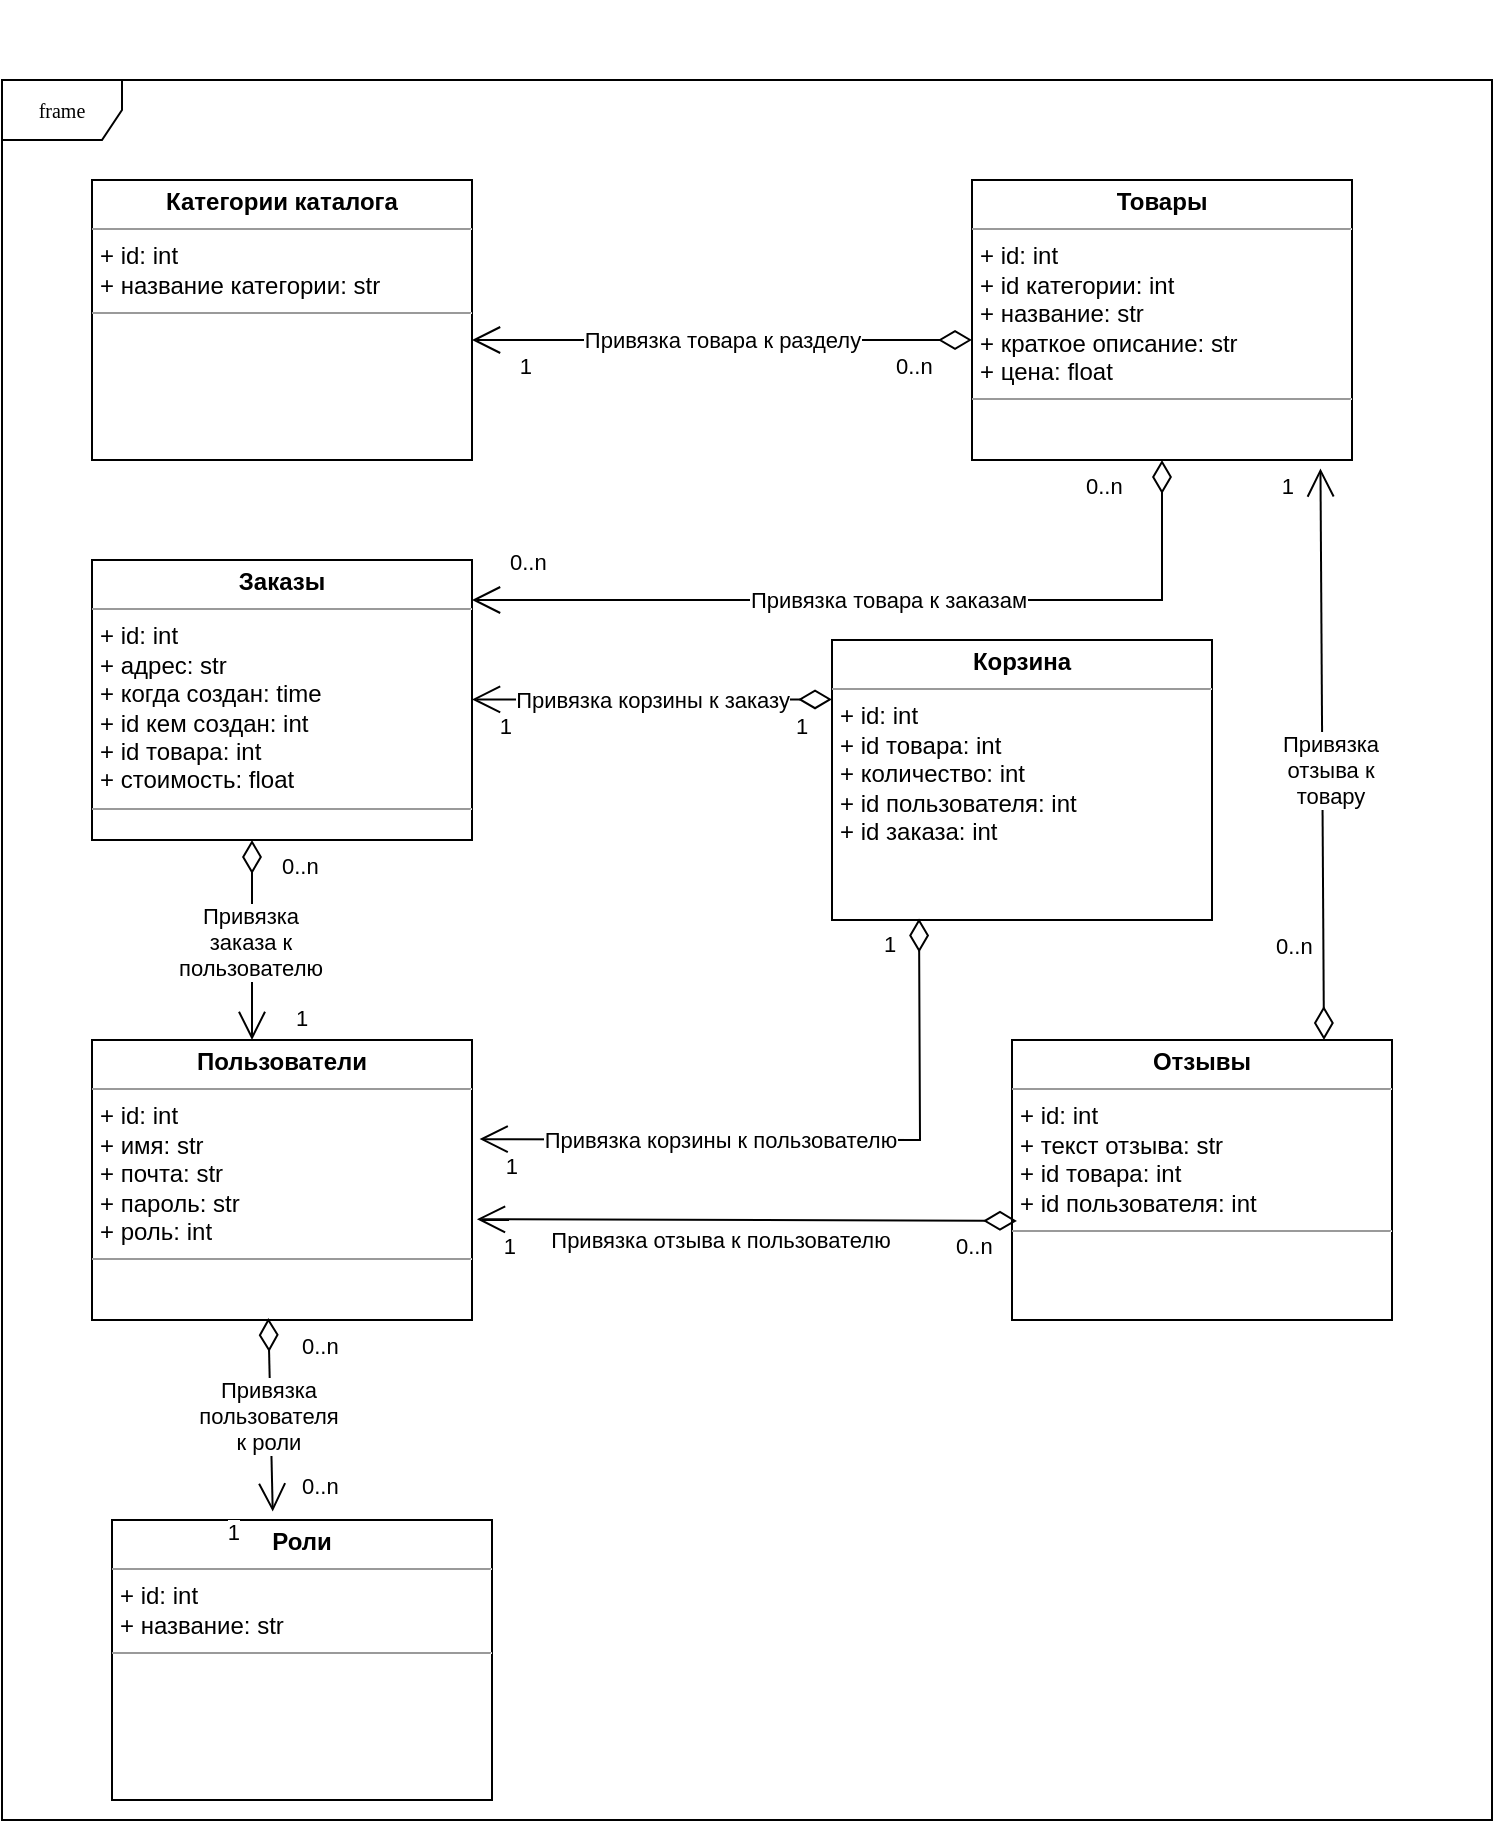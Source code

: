 <mxfile version="21.3.2" type="github">
  <diagram name="Page-1" id="c4acf3e9-155e-7222-9cf6-157b1a14988f">
    <mxGraphModel dx="1687" dy="1999" grid="1" gridSize="10" guides="1" tooltips="1" connect="1" arrows="1" fold="1" page="1" pageScale="1" pageWidth="850" pageHeight="1100" background="none" math="0" shadow="0">
      <root>
        <mxCell id="0" />
        <mxCell id="1" parent="0" />
        <mxCell id="17acba5748e5396b-1" value="frame" style="shape=umlFrame;whiteSpace=wrap;html=1;rounded=0;shadow=0;comic=0;labelBackgroundColor=none;strokeWidth=1;fontFamily=Verdana;fontSize=10;align=center;" parent="1" vertex="1">
          <mxGeometry x="15" y="30" width="745" height="870" as="geometry" />
        </mxCell>
        <mxCell id="5d2195bd80daf111-11" value="&lt;p style=&quot;margin:0px;margin-top:4px;text-align:center;&quot;&gt;&lt;b&gt;Роли&lt;/b&gt;&lt;/p&gt;&lt;hr size=&quot;1&quot;&gt;&lt;p style=&quot;margin:0px;margin-left:4px;&quot;&gt;+&amp;nbsp;id: int&lt;br&gt;+ название: str&lt;/p&gt;&lt;hr size=&quot;1&quot;&gt;&lt;p style=&quot;margin:0px;margin-left:4px;&quot;&gt;&lt;br&gt;&lt;/p&gt;" style="verticalAlign=top;align=left;overflow=fill;fontSize=12;fontFamily=Helvetica;html=1;rounded=0;shadow=0;comic=0;labelBackgroundColor=none;strokeWidth=1" parent="1" vertex="1">
          <mxGeometry x="70" y="750" width="190" height="140" as="geometry" />
        </mxCell>
        <mxCell id="5d2195bd80daf111-12" value="&lt;p style=&quot;margin:0px;margin-top:4px;text-align:center;&quot;&gt;&lt;b&gt;Отзывы&lt;/b&gt;&lt;/p&gt;&lt;hr size=&quot;1&quot;&gt;&lt;p style=&quot;margin:0px;margin-left:4px;&quot;&gt;+&amp;nbsp;id: int&lt;br&gt;+ текст отзыва: str&lt;/p&gt;&lt;p style=&quot;margin:0px;margin-left:4px;&quot;&gt;+ id товара: int&lt;/p&gt;&lt;p style=&quot;margin:0px;margin-left:4px;&quot;&gt;+ id пользователя: int&lt;/p&gt;&lt;hr size=&quot;1&quot;&gt;&lt;p style=&quot;margin:0px;margin-left:4px;&quot;&gt;&lt;br&gt;&lt;/p&gt;" style="verticalAlign=top;align=left;overflow=fill;fontSize=12;fontFamily=Helvetica;html=1;rounded=0;shadow=0;comic=0;labelBackgroundColor=none;strokeWidth=1" parent="1" vertex="1">
          <mxGeometry x="520" y="510" width="190" height="140" as="geometry" />
        </mxCell>
        <mxCell id="5d2195bd80daf111-15" value="&lt;p style=&quot;margin:0px;margin-top:4px;text-align:center;&quot;&gt;&lt;b style=&quot;background-color: initial;&quot;&gt;Корзина&lt;/b&gt;&lt;br&gt;&lt;/p&gt;&lt;hr size=&quot;1&quot;&gt;&lt;p style=&quot;margin:0px;margin-left:4px;&quot;&gt;+&amp;nbsp;&lt;span style=&quot;background-color: initial;&quot;&gt;id: int&lt;/span&gt;&lt;/p&gt;&lt;p style=&quot;margin:0px;margin-left:4px;&quot;&gt;+&amp;nbsp;id товара: int&lt;/p&gt;&lt;p style=&quot;margin:0px;margin-left:4px;&quot;&gt;+ количество: int&lt;/p&gt;&lt;p style=&quot;margin:0px;margin-left:4px;&quot;&gt;+ id пользователя: int&lt;/p&gt;&lt;p style=&quot;margin:0px;margin-left:4px;&quot;&gt;+ id заказа: int&lt;/p&gt;" style="verticalAlign=top;align=left;overflow=fill;fontSize=12;fontFamily=Helvetica;html=1;rounded=0;shadow=0;comic=0;labelBackgroundColor=none;strokeWidth=1" parent="1" vertex="1">
          <mxGeometry x="430" y="310" width="190" height="140" as="geometry" />
        </mxCell>
        <mxCell id="5d2195bd80daf111-18" value="&lt;p style=&quot;margin:0px;margin-top:4px;text-align:center;&quot;&gt;&lt;b style=&quot;background-color: initial;&quot;&gt;Категории каталога&lt;/b&gt;&lt;br&gt;&lt;/p&gt;&lt;hr size=&quot;1&quot;&gt;&lt;p style=&quot;margin:0px;margin-left:4px;&quot;&gt;+&amp;nbsp;id: int&lt;br&gt;+ название категории: str&lt;/p&gt;&lt;hr size=&quot;1&quot;&gt;&lt;p style=&quot;margin:0px;margin-left:4px;&quot;&gt;&lt;br&gt;&lt;/p&gt;" style="verticalAlign=top;align=left;overflow=fill;fontSize=12;fontFamily=Helvetica;html=1;rounded=0;shadow=0;comic=0;labelBackgroundColor=none;strokeWidth=1" parent="1" vertex="1">
          <mxGeometry x="60" y="80" width="190" height="140" as="geometry" />
        </mxCell>
        <mxCell id="5d2195bd80daf111-19" value="&lt;p style=&quot;margin:0px;margin-top:4px;text-align:center;&quot;&gt;&lt;b style=&quot;background-color: initial;&quot;&gt;Заказы&lt;/b&gt;&lt;br&gt;&lt;/p&gt;&lt;hr size=&quot;1&quot;&gt;&lt;p style=&quot;margin:0px;margin-left:4px;&quot;&gt;+&amp;nbsp;id: int&lt;br&gt;+ адрес: str&lt;/p&gt;&lt;p style=&quot;margin:0px;margin-left:4px;&quot;&gt;+ когда создан: time&lt;br&gt;&lt;/p&gt;&lt;p style=&quot;margin:0px;margin-left:4px;&quot;&gt;+ id кем создан: int&lt;br&gt;&lt;/p&gt;&lt;p style=&quot;margin:0px;margin-left:4px;&quot;&gt;+ id товара: int&lt;/p&gt;&lt;p style=&quot;margin:0px;margin-left:4px;&quot;&gt;+ стоимость: float&lt;/p&gt;&lt;hr size=&quot;1&quot;&gt;&lt;p style=&quot;margin:0px;margin-left:4px;&quot;&gt;&lt;br&gt;&lt;/p&gt;" style="verticalAlign=top;align=left;overflow=fill;fontSize=12;fontFamily=Helvetica;html=1;rounded=0;shadow=0;comic=0;labelBackgroundColor=none;strokeWidth=1" parent="1" vertex="1">
          <mxGeometry x="60" y="270" width="190" height="140" as="geometry" />
        </mxCell>
        <mxCell id="5d2195bd80daf111-20" value="&lt;p style=&quot;margin:0px;margin-top:4px;text-align:center;&quot;&gt;&lt;b&gt;Пользователи&lt;/b&gt;&lt;br&gt;&lt;/p&gt;&lt;hr size=&quot;1&quot;&gt;&lt;p style=&quot;margin:0px;margin-left:4px;&quot;&gt;+&amp;nbsp;id: int&lt;br&gt;+ имя: str&lt;/p&gt;&lt;p style=&quot;margin:0px;margin-left:4px;&quot;&gt;+ почта: str&lt;/p&gt;&lt;p style=&quot;margin:0px;margin-left:4px;&quot;&gt;+ пароль: str&lt;/p&gt;&lt;p style=&quot;margin:0px;margin-left:4px;&quot;&gt;+ роль: int&lt;/p&gt;&lt;hr size=&quot;1&quot;&gt;&lt;p style=&quot;margin:0px;margin-left:4px;&quot;&gt;&lt;br&gt;&lt;/p&gt;" style="verticalAlign=top;align=left;overflow=fill;fontSize=12;fontFamily=Helvetica;html=1;rounded=0;shadow=0;comic=0;labelBackgroundColor=none;strokeWidth=1" parent="1" vertex="1">
          <mxGeometry x="60" y="510" width="190" height="140" as="geometry" />
        </mxCell>
        <mxCell id="ZLPpTRF_l30Y9vs9hJlt-1" value="&lt;p style=&quot;margin:0px;margin-top:4px;text-align:center;&quot;&gt;&lt;b style=&quot;background-color: initial;&quot;&gt;Товары&lt;/b&gt;&lt;br&gt;&lt;/p&gt;&lt;hr size=&quot;1&quot;&gt;&lt;p style=&quot;margin:0px;margin-left:4px;&quot;&gt;+&amp;nbsp;id: int&lt;/p&gt;&lt;p style=&quot;margin:0px;margin-left:4px;&quot;&gt;+ id категории: int&lt;br&gt;+ название: str&lt;/p&gt;&lt;p style=&quot;margin:0px;margin-left:4px;&quot;&gt;+ краткое описание: str&lt;/p&gt;&lt;p style=&quot;margin:0px;margin-left:4px;&quot;&gt;+ цена: float&lt;/p&gt;&lt;hr size=&quot;1&quot;&gt;&lt;p style=&quot;margin:0px;margin-left:4px;&quot;&gt;&lt;br&gt;&lt;/p&gt;" style="verticalAlign=top;align=left;overflow=fill;fontSize=12;fontFamily=Helvetica;html=1;rounded=0;shadow=0;comic=0;labelBackgroundColor=none;strokeWidth=1" vertex="1" parent="1">
          <mxGeometry x="500" y="80" width="190" height="140" as="geometry" />
        </mxCell>
        <mxCell id="ZLPpTRF_l30Y9vs9hJlt-8" value="Привязка товара к разделу" style="endArrow=open;html=1;endSize=12;startArrow=diamondThin;startSize=14;startFill=0;edgeStyle=orthogonalEdgeStyle;rounded=0;" edge="1" parent="1" source="ZLPpTRF_l30Y9vs9hJlt-1" target="5d2195bd80daf111-18">
          <mxGeometry relative="1" as="geometry">
            <mxPoint x="500" y="170" as="sourcePoint" />
            <mxPoint x="340" y="170" as="targetPoint" />
            <Array as="points">
              <mxPoint x="430" y="160" />
              <mxPoint x="430" y="160" />
            </Array>
          </mxGeometry>
        </mxCell>
        <mxCell id="ZLPpTRF_l30Y9vs9hJlt-9" value="0..n" style="edgeLabel;resizable=0;html=1;align=left;verticalAlign=top;" connectable="0" vertex="1" parent="ZLPpTRF_l30Y9vs9hJlt-8">
          <mxGeometry x="-1" relative="1" as="geometry">
            <mxPoint x="-40" as="offset" />
          </mxGeometry>
        </mxCell>
        <mxCell id="ZLPpTRF_l30Y9vs9hJlt-10" value="1" style="edgeLabel;resizable=0;html=1;align=right;verticalAlign=top;" connectable="0" vertex="1" parent="ZLPpTRF_l30Y9vs9hJlt-8">
          <mxGeometry x="1" relative="1" as="geometry">
            <mxPoint x="30" as="offset" />
          </mxGeometry>
        </mxCell>
        <mxCell id="ZLPpTRF_l30Y9vs9hJlt-11" value="Привязка товара к заказам" style="endArrow=open;html=1;endSize=12;startArrow=diamondThin;startSize=14;startFill=0;edgeStyle=orthogonalEdgeStyle;rounded=0;" edge="1" parent="1" source="ZLPpTRF_l30Y9vs9hJlt-1">
          <mxGeometry relative="1" as="geometry">
            <mxPoint x="500" y="290" as="sourcePoint" />
            <mxPoint x="250" y="290" as="targetPoint" />
            <Array as="points">
              <mxPoint x="595" y="290" />
            </Array>
          </mxGeometry>
        </mxCell>
        <mxCell id="ZLPpTRF_l30Y9vs9hJlt-12" value="0..n" style="edgeLabel;resizable=0;html=1;align=left;verticalAlign=top;" connectable="0" vertex="1" parent="ZLPpTRF_l30Y9vs9hJlt-11">
          <mxGeometry x="-1" relative="1" as="geometry">
            <mxPoint x="-40" as="offset" />
          </mxGeometry>
        </mxCell>
        <mxCell id="ZLPpTRF_l30Y9vs9hJlt-20" value="Привязка корзины к заказу" style="endArrow=open;html=1;endSize=12;startArrow=diamondThin;startSize=14;startFill=0;edgeStyle=orthogonalEdgeStyle;rounded=0;" edge="1" parent="1" source="5d2195bd80daf111-15">
          <mxGeometry relative="1" as="geometry">
            <mxPoint x="500" y="339.71" as="sourcePoint" />
            <mxPoint x="250" y="339.71" as="targetPoint" />
            <Array as="points">
              <mxPoint x="356" y="340" />
            </Array>
          </mxGeometry>
        </mxCell>
        <mxCell id="ZLPpTRF_l30Y9vs9hJlt-21" value="1" style="edgeLabel;resizable=0;html=1;align=left;verticalAlign=top;" connectable="0" vertex="1" parent="ZLPpTRF_l30Y9vs9hJlt-20">
          <mxGeometry x="-1" relative="1" as="geometry">
            <mxPoint x="-20" as="offset" />
          </mxGeometry>
        </mxCell>
        <mxCell id="ZLPpTRF_l30Y9vs9hJlt-22" value="1" style="edgeLabel;resizable=0;html=1;align=right;verticalAlign=top;" connectable="0" vertex="1" parent="ZLPpTRF_l30Y9vs9hJlt-20">
          <mxGeometry x="1" relative="1" as="geometry">
            <mxPoint x="20" as="offset" />
          </mxGeometry>
        </mxCell>
        <mxCell id="ZLPpTRF_l30Y9vs9hJlt-23" value="Привязка&lt;br&gt;отзыва к&lt;br&gt;товару" style="endArrow=open;html=1;endSize=12;startArrow=diamondThin;startSize=14;startFill=0;rounded=0;entryX=0.917;entryY=1.03;entryDx=0;entryDy=0;entryPerimeter=0;exitX=0.821;exitY=0;exitDx=0;exitDy=0;exitPerimeter=0;" edge="1" parent="1" source="5d2195bd80daf111-12" target="ZLPpTRF_l30Y9vs9hJlt-1">
          <mxGeometry x="-0.054" y="-4" relative="1" as="geometry">
            <mxPoint x="666" y="510" as="sourcePoint" />
            <mxPoint x="730" y="509.43" as="targetPoint" />
            <mxPoint as="offset" />
          </mxGeometry>
        </mxCell>
        <mxCell id="ZLPpTRF_l30Y9vs9hJlt-27" value="Привязка корзины к пользователю" style="endArrow=open;html=1;endSize=12;startArrow=diamondThin;startSize=14;startFill=0;rounded=0;entryX=1.02;entryY=0.354;entryDx=0;entryDy=0;entryPerimeter=0;exitX=0.229;exitY=0.995;exitDx=0;exitDy=0;exitPerimeter=0;" edge="1" parent="1" source="5d2195bd80daf111-15" target="5d2195bd80daf111-20">
          <mxGeometry x="0.274" relative="1" as="geometry">
            <mxPoint x="450" y="560" as="sourcePoint" />
            <mxPoint x="270" y="559.71" as="targetPoint" />
            <Array as="points">
              <mxPoint x="474" y="560" />
            </Array>
            <mxPoint as="offset" />
          </mxGeometry>
        </mxCell>
        <mxCell id="ZLPpTRF_l30Y9vs9hJlt-28" value="1" style="edgeLabel;resizable=0;html=1;align=left;verticalAlign=top;" connectable="0" vertex="1" parent="ZLPpTRF_l30Y9vs9hJlt-27">
          <mxGeometry x="-1" relative="1" as="geometry">
            <mxPoint x="-20" as="offset" />
          </mxGeometry>
        </mxCell>
        <mxCell id="ZLPpTRF_l30Y9vs9hJlt-29" value="1" style="edgeLabel;resizable=0;html=1;align=right;verticalAlign=top;" connectable="0" vertex="1" parent="ZLPpTRF_l30Y9vs9hJlt-27">
          <mxGeometry x="1" relative="1" as="geometry">
            <mxPoint x="20" as="offset" />
          </mxGeometry>
        </mxCell>
        <mxCell id="ZLPpTRF_l30Y9vs9hJlt-33" value="Привязка&lt;br&gt;пользователя &lt;br&gt;к роли" style="endArrow=open;html=1;endSize=12;startArrow=diamondThin;startSize=14;startFill=0;rounded=0;exitX=0.464;exitY=0.993;exitDx=0;exitDy=0;exitPerimeter=0;entryX=0.423;entryY=-0.03;entryDx=0;entryDy=0;entryPerimeter=0;" edge="1" parent="1" source="5d2195bd80daf111-20" target="5d2195bd80daf111-11">
          <mxGeometry x="0.01" y="-1" relative="1" as="geometry">
            <mxPoint x="154" y="460" as="sourcePoint" />
            <mxPoint x="156" y="716" as="targetPoint" />
            <mxPoint as="offset" />
          </mxGeometry>
        </mxCell>
        <mxCell id="ZLPpTRF_l30Y9vs9hJlt-34" value="1" style="edgeLabel;resizable=0;html=1;align=right;verticalAlign=top;" connectable="0" vertex="1" parent="ZLPpTRF_l30Y9vs9hJlt-33">
          <mxGeometry x="1" relative="1" as="geometry">
            <mxPoint x="-16" y="-3" as="offset" />
          </mxGeometry>
        </mxCell>
        <mxCell id="ZLPpTRF_l30Y9vs9hJlt-36" value="0..n" style="edgeLabel;resizable=0;html=1;align=left;verticalAlign=top;" connectable="0" vertex="1" parent="1">
          <mxGeometry x="550" y="190.0" as="geometry">
            <mxPoint x="-283" y="68" as="offset" />
          </mxGeometry>
        </mxCell>
        <mxCell id="ZLPpTRF_l30Y9vs9hJlt-37" value="1" style="edgeLabel;resizable=0;html=1;align=right;verticalAlign=top;" connectable="0" vertex="1" parent="1">
          <mxGeometry x="668.23" y="-9.997" as="geometry">
            <mxPoint x="-7" y="230" as="offset" />
          </mxGeometry>
        </mxCell>
        <mxCell id="ZLPpTRF_l30Y9vs9hJlt-38" value="0..n" style="edgeLabel;resizable=0;html=1;align=left;verticalAlign=top;" connectable="0" vertex="1" parent="1">
          <mxGeometry x="650" y="450.0" as="geometry" />
        </mxCell>
        <mxCell id="ZLPpTRF_l30Y9vs9hJlt-40" value="0..n" style="edgeLabel;resizable=0;html=1;align=left;verticalAlign=top;" connectable="0" vertex="1" parent="1">
          <mxGeometry x="550" y="250.0" as="geometry">
            <mxPoint x="-387" y="400" as="offset" />
          </mxGeometry>
        </mxCell>
        <mxCell id="ZLPpTRF_l30Y9vs9hJlt-41" value="0..n" style="edgeLabel;resizable=0;html=1;align=left;verticalAlign=top;" connectable="0" vertex="1" parent="1">
          <mxGeometry x="550" y="320.0" as="geometry">
            <mxPoint x="-387" y="400" as="offset" />
          </mxGeometry>
        </mxCell>
        <mxCell id="ZLPpTRF_l30Y9vs9hJlt-45" value="Привязка отзыва к пользователю" style="endArrow=open;html=1;endSize=12;startArrow=diamondThin;startSize=14;startFill=0;rounded=0;exitX=0.013;exitY=0.646;exitDx=0;exitDy=0;exitPerimeter=0;entryX=1.013;entryY=0.64;entryDx=0;entryDy=0;entryPerimeter=0;" edge="1" parent="1" source="5d2195bd80daf111-12" target="5d2195bd80daf111-20">
          <mxGeometry x="0.096" y="10" relative="1" as="geometry">
            <mxPoint x="450" y="570.29" as="sourcePoint" />
            <mxPoint x="270" y="570" as="targetPoint" />
            <mxPoint as="offset" />
          </mxGeometry>
        </mxCell>
        <mxCell id="ZLPpTRF_l30Y9vs9hJlt-46" value="0..n" style="edgeLabel;resizable=0;html=1;align=left;verticalAlign=top;" connectable="0" vertex="1" parent="ZLPpTRF_l30Y9vs9hJlt-45">
          <mxGeometry x="-1" relative="1" as="geometry">
            <mxPoint x="-32" as="offset" />
          </mxGeometry>
        </mxCell>
        <mxCell id="ZLPpTRF_l30Y9vs9hJlt-47" value="1" style="edgeLabel;resizable=0;html=1;align=right;verticalAlign=top;" connectable="0" vertex="1" parent="ZLPpTRF_l30Y9vs9hJlt-45">
          <mxGeometry x="1" relative="1" as="geometry">
            <mxPoint x="20" as="offset" />
          </mxGeometry>
        </mxCell>
        <mxCell id="ZLPpTRF_l30Y9vs9hJlt-48" value="Привязка&lt;br&gt;заказа к&lt;br&gt;пользователю" style="endArrow=open;html=1;endSize=12;startArrow=diamondThin;startSize=14;startFill=0;rounded=0;exitX=0.464;exitY=0.993;exitDx=0;exitDy=0;exitPerimeter=0;" edge="1" parent="1">
          <mxGeometry x="0.01" y="-1" relative="1" as="geometry">
            <mxPoint x="140" y="410" as="sourcePoint" />
            <mxPoint x="140" y="510" as="targetPoint" />
            <mxPoint as="offset" />
          </mxGeometry>
        </mxCell>
        <mxCell id="ZLPpTRF_l30Y9vs9hJlt-50" value="0..n" style="edgeLabel;resizable=0;html=1;align=left;verticalAlign=top;" connectable="0" vertex="1" parent="1">
          <mxGeometry x="540" y="10.0" as="geometry">
            <mxPoint x="-387" y="400" as="offset" />
          </mxGeometry>
        </mxCell>
        <mxCell id="ZLPpTRF_l30Y9vs9hJlt-51" value="1" style="edgeLabel;resizable=0;html=1;align=left;verticalAlign=top;" connectable="0" vertex="1" parent="1">
          <mxGeometry x="160" y="486.0" as="geometry" />
        </mxCell>
      </root>
    </mxGraphModel>
  </diagram>
</mxfile>
